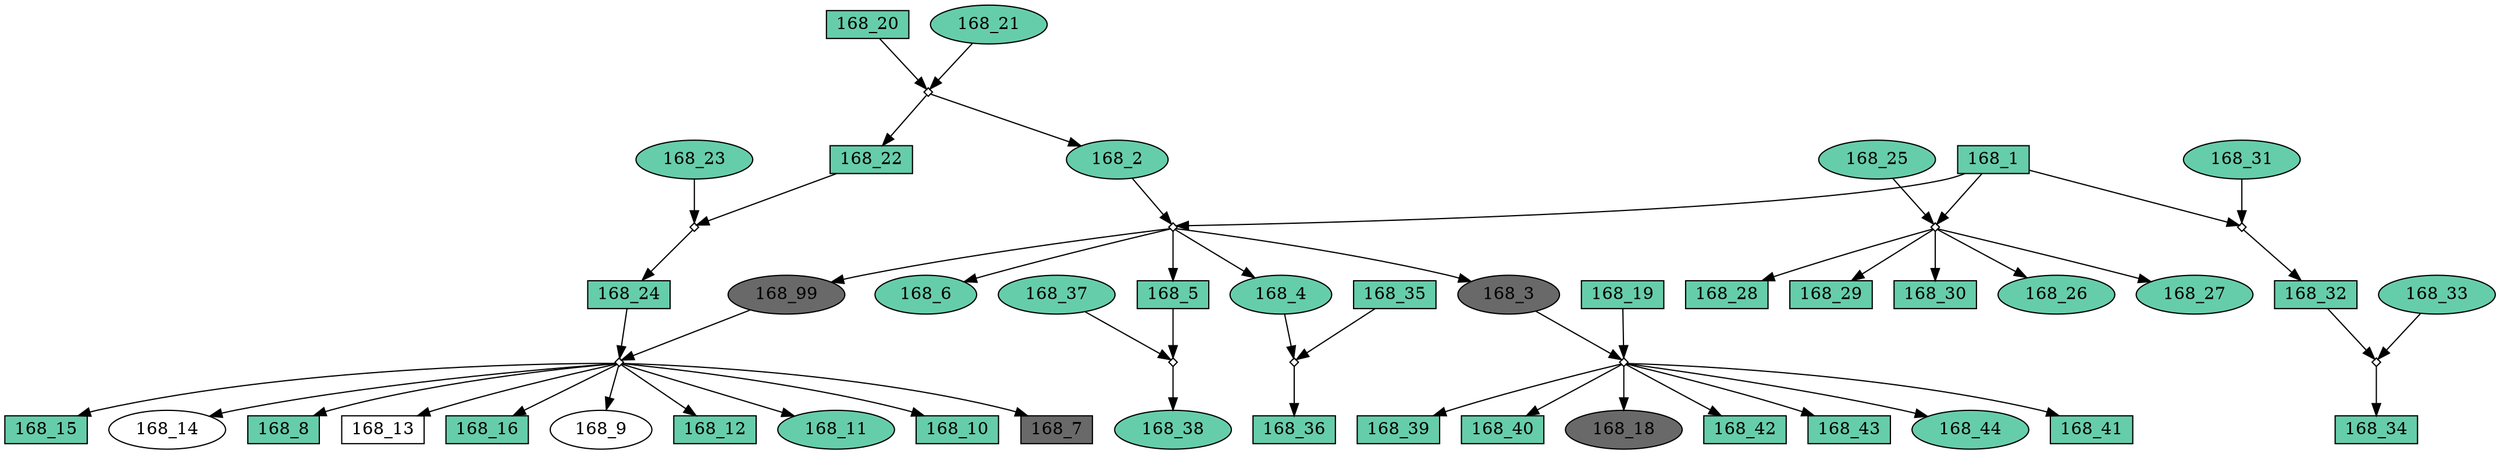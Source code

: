 digraph {
	"168_14" [shape=box fillcolor=white fontcolor=black height=0.3 regular=0 shape=ellipse style=filled width=0.5]
	"168_24x168_99" -> "168_14"
	"168_18" [shape=box fillcolor=dimgrey fontcolor=black height=0.3 regular=0 shape=ellipse style=filled width=0.5]
	"168_19x168_3" -> "168_18"
	"168_25" [shape=box fillcolor=aquamarine3 fontcolor=black height=0.3 regular=0 shape=ellipse style=filled width=0.5]
	"168_25" -> "168_1x168_25"
	"168_34" [shape=box fillcolor=aquamarine3 fontcolor=black height=0.3 regular=0 shape=box style=filled width=0.5]
	"168_32x168_33" -> "168_34"
	"168_6" [shape=box fillcolor=aquamarine3 fontcolor=black height=0.3 regular=0 shape=ellipse style=filled width=0.5]
	"168_1x168_2" -> "168_6"
	"168_5" [shape=box fillcolor=aquamarine3 fontcolor=black height=0.3 regular=0 shape=box style=filled width=0.5]
	"168_1x168_2" -> "168_5"
	"168_5" -> "168_5x168_37"
	"168_4" [shape=box fillcolor=aquamarine3 fontcolor=black height=0.3 regular=0 shape=ellipse style=filled width=0.5]
	"168_1x168_2" -> "168_4"
	"168_4" -> "168_35x168_4"
	"168_3" [shape=box fillcolor=dimgrey fontcolor=black height=0.3 regular=0 shape=ellipse style=filled width=0.5]
	"168_1x168_2" -> "168_3"
	"168_3" -> "168_19x168_3"
	"168_2" [shape=box fillcolor=aquamarine3 fontcolor=black height=0.3 regular=0 shape=ellipse style=filled width=0.5]
	"168_20x168_21" -> "168_2"
	"168_2" -> "168_1x168_2"
	"168_1" [shape=box fillcolor=aquamarine3 fontcolor=black height=0.3 regular=0 shape=box style=filled width=0.5]
	"168_1" -> "168_1x168_2"
	"168_1" -> "168_1x168_31"
	"168_1" -> "168_1x168_25"
	"168_32" [shape=box fillcolor=aquamarine3 fontcolor=black height=0.3 regular=0 shape=box style=filled width=0.5]
	"168_1x168_31" -> "168_32"
	"168_32" -> "168_32x168_33"
	"168_31" [shape=box fillcolor=aquamarine3 fontcolor=black height=0.3 regular=0 shape=ellipse style=filled width=0.5]
	"168_31" -> "168_1x168_31"
	"168_33" [shape=box fillcolor=aquamarine3 fontcolor=black height=0.3 regular=0 shape=ellipse style=filled width=0.5]
	"168_33" -> "168_32x168_33"
	"168_8" [shape=box fillcolor=aquamarine3 fontcolor=black height=0.3 regular=0 shape=polygon style=filled width=0.5]
	"168_24x168_99" -> "168_8"
	"168_13" [shape=box fillcolor=white fontcolor=black height=0.3 regular=0 shape=box style=filled width=0.5]
	"168_24x168_99" -> "168_13"
	"168_35" [shape=box fillcolor=aquamarine3 fontcolor=black height=0.3 regular=0 shape=box style=filled width=0.5]
	"168_35" -> "168_35x168_4"
	"168_19" [shape=box fillcolor=aquamarine3 fontcolor=black height=0.3 regular=0 shape=box style=filled width=0.5]
	"168_19" -> "168_19x168_3"
	"168_16" [shape=box fillcolor=aquamarine3 fontcolor=black height=0.3 regular=0 shape=box style=filled width=0.5]
	"168_24x168_99" -> "168_16"
	"168_9" [shape=box fillcolor=white fontcolor=black height=0.3 regular=0 shape=ellipse style=filled width=0.5]
	"168_24x168_99" -> "168_9"
	"168_12" [shape=box fillcolor=aquamarine3 fontcolor=black height=0.3 regular=0 shape=polygon style=filled width=0.5]
	"168_24x168_99" -> "168_12"
	"168_11" [shape=box fillcolor=aquamarine3 fontcolor=black height=0.3 regular=0 shape=ellipse style=filled width=0.5]
	"168_24x168_99" -> "168_11"
	"168_26" [shape=box fillcolor=aquamarine3 fontcolor=black height=0.3 regular=0 shape=ellipse style=filled width=0.5]
	"168_1x168_25" -> "168_26"
	"168_27" [shape=box fillcolor=aquamarine3 fontcolor=black height=0.3 regular=0 shape=ellipse style=filled width=0.5]
	"168_1x168_25" -> "168_27"
	"168_28" [shape=box fillcolor=aquamarine3 fontcolor=black height=0.3 regular=0 shape=box style=filled width=0.5]
	"168_1x168_25" -> "168_28"
	"168_29" [shape=box fillcolor=aquamarine3 fontcolor=black height=0.3 regular=0 shape=box style=filled width=0.5]
	"168_1x168_25" -> "168_29"
	"168_10" [shape=box fillcolor=aquamarine3 fontcolor=black height=0.3 regular=0 shape=polygon style=filled width=0.5]
	"168_24x168_99" -> "168_10"
	"168_7" [shape=box fillcolor=dimgrey fontcolor=black height=0.3 regular=0 shape=box style=filled width=0.5]
	"168_24x168_99" -> "168_7"
	"168_38" [shape=box fillcolor=aquamarine3 fontcolor=black height=0.3 regular=0 shape=ellipse style=filled width=0.5]
	"168_5x168_37" -> "168_38"
	"168_37" [shape=box fillcolor=aquamarine3 fontcolor=black height=0.3 regular=0 shape=ellipse style=filled width=0.5]
	"168_37" -> "168_5x168_37"
	"168_30" [shape=box fillcolor=aquamarine3 fontcolor=black height=0.3 regular=0 shape=box style=filled width=0.5]
	"168_1x168_25" -> "168_30"
	"168_36" [shape=box fillcolor=aquamarine3 fontcolor=black height=0.3 regular=0 shape=box style=filled width=0.5]
	"168_35x168_4" -> "168_36"
	"168_20" [shape=box fillcolor=aquamarine3 fontcolor=black height=0.3 regular=0 shape=box style=filled width=0.5]
	"168_20" -> "168_20x168_21"
	"168_21" [shape=box fillcolor=aquamarine3 fontcolor=black height=0.3 regular=0 shape=ellipse style=filled width=0.5]
	"168_21" -> "168_20x168_21"
	"168_15" [shape=box fillcolor=aquamarine3 fontcolor=black height=0.3 regular=0 shape=box style=filled width=0.5]
	"168_24x168_99" -> "168_15"
	"168_23" [shape=box fillcolor=aquamarine3 fontcolor=black height=0.3 regular=0 shape=ellipse style=filled width=0.5]
	"168_23" -> "168_22x168_23"
	"168_42" [shape=box fillcolor=aquamarine3 fontcolor=black height=0.3 regular=0 shape=box style=filled width=0.5]
	"168_19x168_3" -> "168_42"
	"168_43" [shape=box fillcolor=aquamarine3 fontcolor=black height=0.3 regular=0 shape=box style=filled width=0.5]
	"168_19x168_3" -> "168_43"
	"168_44" [shape=box fillcolor=aquamarine3 fontcolor=black height=0.3 regular=0 shape=ellipse style=filled width=0.5]
	"168_19x168_3" -> "168_44"
	"168_22" [shape=box fillcolor=aquamarine3 fontcolor=black height=0.3 regular=0 shape=box style=filled width=0.5]
	"168_20x168_21" -> "168_22"
	"168_22" -> "168_22x168_23"
	"168_41" [shape=box fillcolor=aquamarine3 fontcolor=black height=0.3 regular=0 shape=box style=filled width=0.5]
	"168_19x168_3" -> "168_41"
	"168_99" [shape=box fillcolor=dimgrey fontcolor=black height=0.3 regular=0 shape=ellipse style=filled width=0.5]
	"168_1x168_2" -> "168_99"
	"168_99" -> "168_24x168_99"
	"168_39" [shape=box fillcolor=aquamarine3 fontcolor=black height=0.3 regular=0 shape=box style=filled width=0.5]
	"168_19x168_3" -> "168_39"
	"168_24" [shape=box fillcolor=aquamarine3 fontcolor=black height=0.3 regular=0 shape=box style=filled width=0.5]
	"168_22x168_23" -> "168_24"
	"168_24" -> "168_24x168_99"
	"168_40" [shape=box fillcolor=aquamarine3 fontcolor=black height=0.3 regular=0 shape=box style=filled width=0.5]
	"168_19x168_3" -> "168_40"
	"168_1x168_25" [label="" height=.1 shape=diamond width=.1]
	"168_24x168_99" [label="" height=.1 shape=diamond width=.1]
	"168_22x168_23" [label="" height=.1 shape=diamond width=.1]
	"168_20x168_21" [label="" height=.1 shape=diamond width=.1]
	"168_5x168_37" [label="" height=.1 shape=diamond width=.1]
	"168_35x168_4" [label="" height=.1 shape=diamond width=.1]
	"168_32x168_33" [label="" height=.1 shape=diamond width=.1]
	"168_19x168_3" [label="" height=.1 shape=diamond width=.1]
	"168_1x168_2" [label="" height=.1 shape=diamond width=.1]
	"168_1x168_31" [label="" height=.1 shape=diamond width=.1]
}

